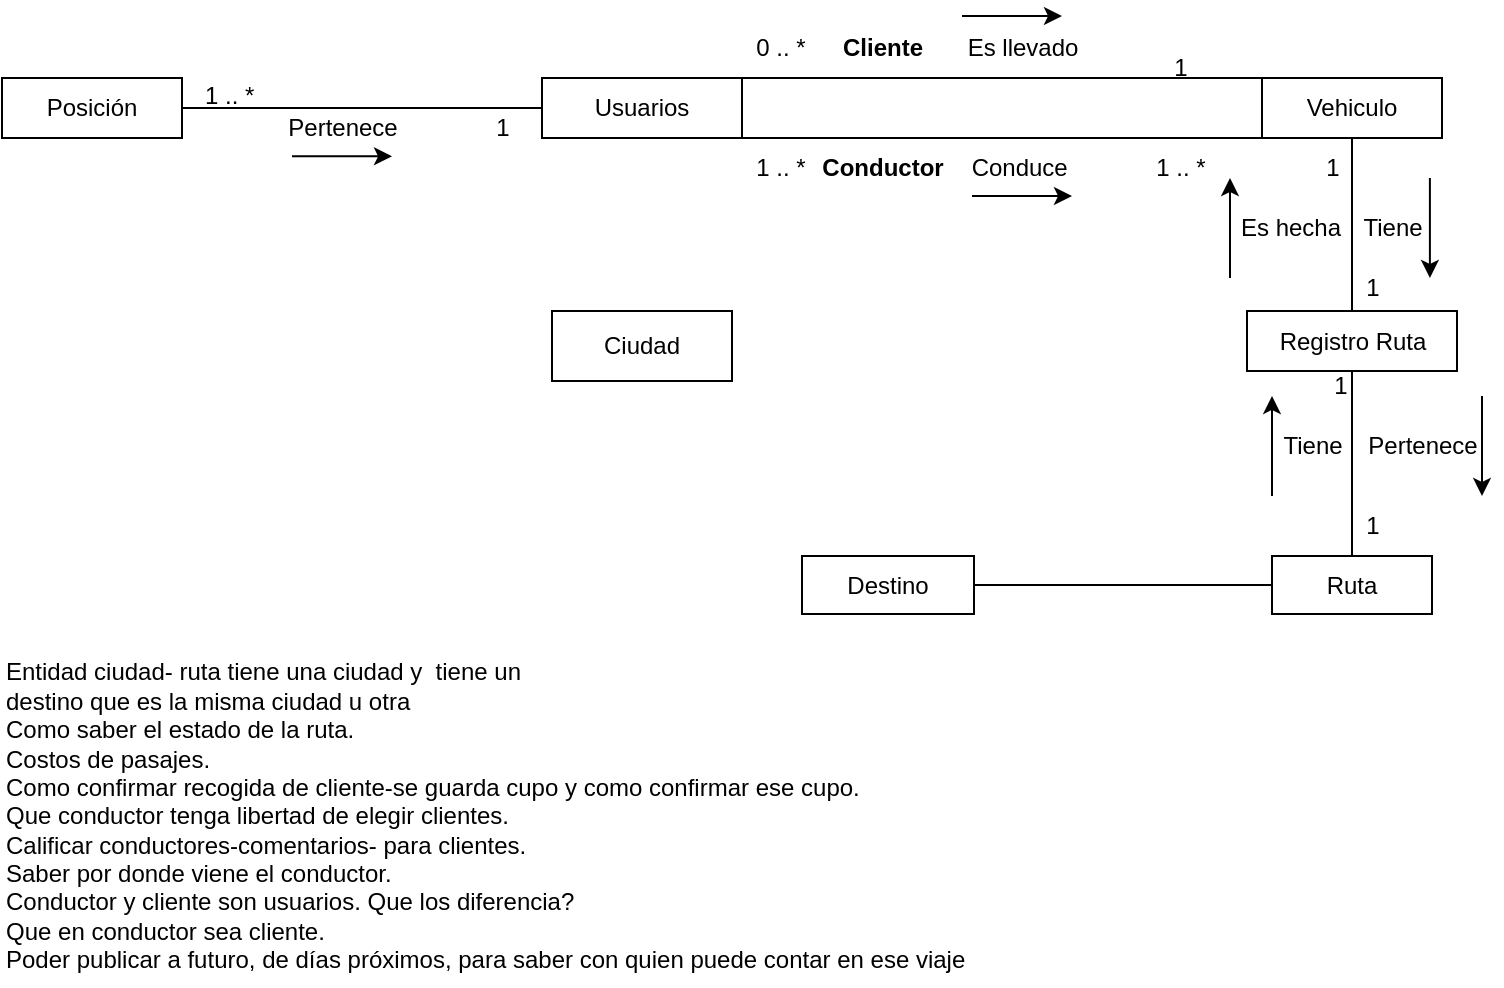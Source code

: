 <mxfile version="20.2.4" type="device"><diagram id="Xx6PjldJtdgnCfnJPi8F" name="Página-1"><mxGraphModel dx="1179" dy="474" grid="1" gridSize="10" guides="1" tooltips="1" connect="1" arrows="1" fold="1" page="1" pageScale="1" pageWidth="827" pageHeight="1169" math="0" shadow="0"><root><mxCell id="0"/><mxCell id="1" parent="0"/><mxCell id="fF_S4-vimJrokTLAQpsM-1" value="Ruta" style="rounded=0;whiteSpace=wrap;html=1;" parent="1" vertex="1"><mxGeometry x="635" y="350" width="80" height="29" as="geometry"/></mxCell><mxCell id="fF_S4-vimJrokTLAQpsM-2" value="Usuarios" style="rounded=0;whiteSpace=wrap;html=1;" parent="1" vertex="1"><mxGeometry x="270" y="111" width="100" height="30" as="geometry"/></mxCell><mxCell id="fF_S4-vimJrokTLAQpsM-3" value="Vehiculo" style="rounded=0;whiteSpace=wrap;html=1;" parent="1" vertex="1"><mxGeometry x="630" y="111" width="90" height="30" as="geometry"/></mxCell><mxCell id="fF_S4-vimJrokTLAQpsM-4" value="" style="endArrow=none;html=1;rounded=0;entryX=1;entryY=1;entryDx=0;entryDy=0;exitX=0;exitY=1;exitDx=0;exitDy=0;" parent="1" source="fF_S4-vimJrokTLAQpsM-3" target="fF_S4-vimJrokTLAQpsM-2" edge="1"><mxGeometry width="50" height="50" relative="1" as="geometry"><mxPoint x="280" y="301" as="sourcePoint"/><mxPoint x="330" y="251" as="targetPoint"/></mxGeometry></mxCell><mxCell id="fF_S4-vimJrokTLAQpsM-5" value="Conduce&amp;nbsp;" style="text;html=1;align=center;verticalAlign=middle;resizable=0;points=[];autosize=1;strokeColor=none;fillColor=none;" parent="1" vertex="1"><mxGeometry x="470" y="141" width="80" height="30" as="geometry"/></mxCell><mxCell id="fF_S4-vimJrokTLAQpsM-6" value="" style="endArrow=classic;html=1;rounded=0;" parent="1" edge="1"><mxGeometry width="50" height="50" relative="1" as="geometry"><mxPoint x="485" y="170" as="sourcePoint"/><mxPoint x="535" y="170" as="targetPoint"/></mxGeometry></mxCell><mxCell id="fF_S4-vimJrokTLAQpsM-7" value="&lt;b&gt;Conductor&lt;/b&gt;" style="text;html=1;align=center;verticalAlign=middle;resizable=0;points=[];autosize=1;strokeColor=none;fillColor=none;" parent="1" vertex="1"><mxGeometry x="400" y="141" width="80" height="30" as="geometry"/></mxCell><mxCell id="fF_S4-vimJrokTLAQpsM-8" value="1 .. *" style="text;html=1;align=center;verticalAlign=middle;resizable=0;points=[];autosize=1;strokeColor=none;fillColor=none;" parent="1" vertex="1"><mxGeometry x="564" y="141" width="50" height="30" as="geometry"/></mxCell><mxCell id="fF_S4-vimJrokTLAQpsM-10" value="&lt;b&gt;Cliente&lt;/b&gt;" style="text;html=1;align=center;verticalAlign=middle;resizable=0;points=[];autosize=1;strokeColor=none;fillColor=none;" parent="1" vertex="1"><mxGeometry x="410" y="81" width="60" height="30" as="geometry"/></mxCell><mxCell id="fF_S4-vimJrokTLAQpsM-11" value="" style="endArrow=none;html=1;rounded=0;exitX=1;exitY=0;exitDx=0;exitDy=0;entryX=0;entryY=0;entryDx=0;entryDy=0;" parent="1" source="fF_S4-vimJrokTLAQpsM-2" target="fF_S4-vimJrokTLAQpsM-3" edge="1"><mxGeometry width="50" height="50" relative="1" as="geometry"><mxPoint x="460" y="91" as="sourcePoint"/><mxPoint x="510" y="41" as="targetPoint"/></mxGeometry></mxCell><mxCell id="fF_S4-vimJrokTLAQpsM-14" value="Es llevado" style="text;html=1;align=center;verticalAlign=middle;resizable=0;points=[];autosize=1;strokeColor=none;fillColor=none;" parent="1" vertex="1"><mxGeometry x="470" y="81" width="80" height="30" as="geometry"/></mxCell><mxCell id="fF_S4-vimJrokTLAQpsM-15" value="" style="endArrow=classic;html=1;rounded=0;" parent="1" edge="1"><mxGeometry width="50" height="50" relative="1" as="geometry"><mxPoint x="480" y="80" as="sourcePoint"/><mxPoint x="530" y="80" as="targetPoint"/></mxGeometry></mxCell><mxCell id="fF_S4-vimJrokTLAQpsM-16" value="1" style="text;html=1;align=center;verticalAlign=middle;resizable=0;points=[];autosize=1;strokeColor=none;fillColor=none;" parent="1" vertex="1"><mxGeometry x="574" y="91" width="30" height="30" as="geometry"/></mxCell><mxCell id="fF_S4-vimJrokTLAQpsM-17" value="0 .. *" style="text;html=1;align=center;verticalAlign=middle;resizable=0;points=[];autosize=1;strokeColor=none;fillColor=none;" parent="1" vertex="1"><mxGeometry x="364" y="81" width="50" height="30" as="geometry"/></mxCell><mxCell id="fF_S4-vimJrokTLAQpsM-18" value="1 .. *" style="text;html=1;align=center;verticalAlign=middle;resizable=0;points=[];autosize=1;strokeColor=none;fillColor=none;" parent="1" vertex="1"><mxGeometry x="364" y="141" width="50" height="30" as="geometry"/></mxCell><mxCell id="fF_S4-vimJrokTLAQpsM-20" value="Posición" style="rounded=0;whiteSpace=wrap;html=1;" parent="1" vertex="1"><mxGeometry y="111" width="90" height="30" as="geometry"/></mxCell><mxCell id="fF_S4-vimJrokTLAQpsM-21" value="" style="endArrow=none;html=1;rounded=0;entryX=1;entryY=0.5;entryDx=0;entryDy=0;exitX=0;exitY=0.5;exitDx=0;exitDy=0;" parent="1" source="fF_S4-vimJrokTLAQpsM-2" target="fF_S4-vimJrokTLAQpsM-20" edge="1"><mxGeometry width="50" height="50" relative="1" as="geometry"><mxPoint x="220" y="240" as="sourcePoint"/><mxPoint x="270" y="190" as="targetPoint"/></mxGeometry></mxCell><mxCell id="fF_S4-vimJrokTLAQpsM-23" value="Pertenece" style="text;html=1;align=center;verticalAlign=middle;resizable=0;points=[];autosize=1;strokeColor=none;fillColor=none;" parent="1" vertex="1"><mxGeometry x="130" y="121" width="80" height="30" as="geometry"/></mxCell><mxCell id="fF_S4-vimJrokTLAQpsM-24" value="1" style="text;html=1;align=center;verticalAlign=middle;resizable=0;points=[];autosize=1;strokeColor=none;fillColor=none;" parent="1" vertex="1"><mxGeometry x="235" y="121" width="30" height="30" as="geometry"/></mxCell><mxCell id="fF_S4-vimJrokTLAQpsM-25" value="" style="endArrow=classic;html=1;rounded=0;" parent="1" edge="1"><mxGeometry width="50" height="50" relative="1" as="geometry"><mxPoint x="145" y="150.17" as="sourcePoint"/><mxPoint x="195" y="150.17" as="targetPoint"/></mxGeometry></mxCell><mxCell id="fF_S4-vimJrokTLAQpsM-26" value="1 .. *&amp;nbsp;" style="text;html=1;align=center;verticalAlign=middle;resizable=0;points=[];autosize=1;strokeColor=none;fillColor=none;" parent="1" vertex="1"><mxGeometry x="90" y="105" width="50" height="30" as="geometry"/></mxCell><mxCell id="fF_S4-vimJrokTLAQpsM-27" value="Destino" style="rounded=0;whiteSpace=wrap;html=1;" parent="1" vertex="1"><mxGeometry x="400" y="350" width="86" height="29" as="geometry"/></mxCell><mxCell id="fF_S4-vimJrokTLAQpsM-28" value="" style="endArrow=none;html=1;rounded=0;entryX=1;entryY=0.5;entryDx=0;entryDy=0;exitX=0;exitY=0.5;exitDx=0;exitDy=0;" parent="1" source="fF_S4-vimJrokTLAQpsM-1" target="fF_S4-vimJrokTLAQpsM-27" edge="1"><mxGeometry width="50" height="50" relative="1" as="geometry"><mxPoint x="575" y="479" as="sourcePoint"/><mxPoint x="625" y="429" as="targetPoint"/></mxGeometry></mxCell><mxCell id="fF_S4-vimJrokTLAQpsM-29" value="Registro Ruta" style="rounded=0;whiteSpace=wrap;html=1;" parent="1" vertex="1"><mxGeometry x="622.5" y="227.5" width="105" height="30" as="geometry"/></mxCell><mxCell id="fF_S4-vimJrokTLAQpsM-30" value="Entidad ciudad- ruta tiene una ciudad y&amp;nbsp; tiene un &lt;br&gt;destino que es la misma ciudad u otra&lt;br&gt;&lt;div&gt;Como saber el estado de la ruta.&lt;/div&gt;&lt;div&gt;Costos de pasajes.&lt;/div&gt;&lt;div&gt;Como confirmar recogida de cliente-se guarda cupo y como confirmar ese cupo.&lt;/div&gt;&lt;div&gt;Que conductor tenga libertad de elegir clientes.&lt;/div&gt;&lt;div&gt;Calificar conductores-comentarios- para clientes.&lt;/div&gt;&lt;div&gt;Saber por donde viene el conductor.&lt;/div&gt;&lt;div&gt;Conductor y cliente son usuarios. Que los diferencia?&amp;nbsp;&lt;/div&gt;&lt;div&gt;Que en conductor sea cliente.&lt;/div&gt;&lt;div&gt;Poder publicar a futuro, de días próximos, para saber con quien puede contar en ese viaje&lt;br&gt;&lt;/div&gt;" style="text;html=1;align=left;verticalAlign=middle;resizable=0;points=[];autosize=1;strokeColor=none;fillColor=none;" parent="1" vertex="1"><mxGeometry y="395" width="520" height="170" as="geometry"/></mxCell><mxCell id="itAvlsoP7bmRQQn6Exgt-1" value="Ciudad" style="rounded=0;whiteSpace=wrap;html=1;" vertex="1" parent="1"><mxGeometry x="275" y="227.5" width="90" height="35" as="geometry"/></mxCell><mxCell id="itAvlsoP7bmRQQn6Exgt-4" value="" style="endArrow=none;html=1;rounded=0;entryX=0.5;entryY=1;entryDx=0;entryDy=0;exitX=0.5;exitY=0;exitDx=0;exitDy=0;" edge="1" parent="1" source="fF_S4-vimJrokTLAQpsM-29" target="fF_S4-vimJrokTLAQpsM-3"><mxGeometry width="50" height="50" relative="1" as="geometry"><mxPoint x="649" y="230" as="sourcePoint"/><mxPoint x="649" y="141" as="targetPoint"/></mxGeometry></mxCell><mxCell id="itAvlsoP7bmRQQn6Exgt-5" value="" style="endArrow=none;html=1;rounded=0;entryX=0.5;entryY=1;entryDx=0;entryDy=0;exitX=0.5;exitY=0;exitDx=0;exitDy=0;" edge="1" parent="1" source="fF_S4-vimJrokTLAQpsM-1" target="fF_S4-vimJrokTLAQpsM-29"><mxGeometry width="50" height="50" relative="1" as="geometry"><mxPoint x="730" y="359" as="sourcePoint"/><mxPoint x="730" y="270" as="targetPoint"/></mxGeometry></mxCell><mxCell id="itAvlsoP7bmRQQn6Exgt-6" value="1" style="text;html=1;align=center;verticalAlign=middle;resizable=0;points=[];autosize=1;strokeColor=none;fillColor=none;" vertex="1" parent="1"><mxGeometry x="650" y="141" width="30" height="30" as="geometry"/></mxCell><mxCell id="itAvlsoP7bmRQQn6Exgt-7" value="1" style="text;html=1;align=center;verticalAlign=middle;resizable=0;points=[];autosize=1;strokeColor=none;fillColor=none;" vertex="1" parent="1"><mxGeometry x="670" y="201" width="30" height="30" as="geometry"/></mxCell><mxCell id="itAvlsoP7bmRQQn6Exgt-8" value="Tiene" style="text;html=1;align=center;verticalAlign=middle;resizable=0;points=[];autosize=1;strokeColor=none;fillColor=none;" vertex="1" parent="1"><mxGeometry x="670" y="171" width="50" height="30" as="geometry"/></mxCell><mxCell id="itAvlsoP7bmRQQn6Exgt-9" value="Es hecha" style="text;html=1;align=center;verticalAlign=middle;resizable=0;points=[];autosize=1;strokeColor=none;fillColor=none;" vertex="1" parent="1"><mxGeometry x="604" y="171" width="80" height="30" as="geometry"/></mxCell><mxCell id="itAvlsoP7bmRQQn6Exgt-10" value="" style="endArrow=classic;html=1;rounded=0;" edge="1" parent="1"><mxGeometry width="50" height="50" relative="1" as="geometry"><mxPoint x="614" y="211" as="sourcePoint"/><mxPoint x="614" y="161" as="targetPoint"/></mxGeometry></mxCell><mxCell id="itAvlsoP7bmRQQn6Exgt-13" value="1" style="text;html=1;align=center;verticalAlign=middle;resizable=0;points=[];autosize=1;strokeColor=none;fillColor=none;" vertex="1" parent="1"><mxGeometry x="654" y="250" width="30" height="30" as="geometry"/></mxCell><mxCell id="itAvlsoP7bmRQQn6Exgt-14" value="1" style="text;html=1;align=center;verticalAlign=middle;resizable=0;points=[];autosize=1;strokeColor=none;fillColor=none;" vertex="1" parent="1"><mxGeometry x="670" y="320" width="30" height="30" as="geometry"/></mxCell><mxCell id="itAvlsoP7bmRQQn6Exgt-15" value="Pertenece" style="text;html=1;align=center;verticalAlign=middle;resizable=0;points=[];autosize=1;strokeColor=none;fillColor=none;" vertex="1" parent="1"><mxGeometry x="670" y="280" width="80" height="30" as="geometry"/></mxCell><mxCell id="itAvlsoP7bmRQQn6Exgt-16" value="" style="endArrow=classic;html=1;rounded=0;" edge="1" parent="1"><mxGeometry width="50" height="50" relative="1" as="geometry"><mxPoint x="713.95" y="161" as="sourcePoint"/><mxPoint x="713.95" y="211" as="targetPoint"/><Array as="points"><mxPoint x="713.95" y="181"/></Array></mxGeometry></mxCell><mxCell id="itAvlsoP7bmRQQn6Exgt-17" value="" style="endArrow=classic;html=1;rounded=0;" edge="1" parent="1"><mxGeometry width="50" height="50" relative="1" as="geometry"><mxPoint x="740" y="270" as="sourcePoint"/><mxPoint x="740" y="320" as="targetPoint"/><Array as="points"><mxPoint x="740" y="290"/></Array></mxGeometry></mxCell><mxCell id="itAvlsoP7bmRQQn6Exgt-18" value="Tiene" style="text;html=1;align=center;verticalAlign=middle;resizable=0;points=[];autosize=1;strokeColor=none;fillColor=none;" vertex="1" parent="1"><mxGeometry x="630" y="280" width="50" height="30" as="geometry"/></mxCell><mxCell id="itAvlsoP7bmRQQn6Exgt-19" value="" style="endArrow=classic;html=1;rounded=0;" edge="1" parent="1"><mxGeometry width="50" height="50" relative="1" as="geometry"><mxPoint x="635" y="320" as="sourcePoint"/><mxPoint x="635" y="270" as="targetPoint"/></mxGeometry></mxCell></root></mxGraphModel></diagram></mxfile>